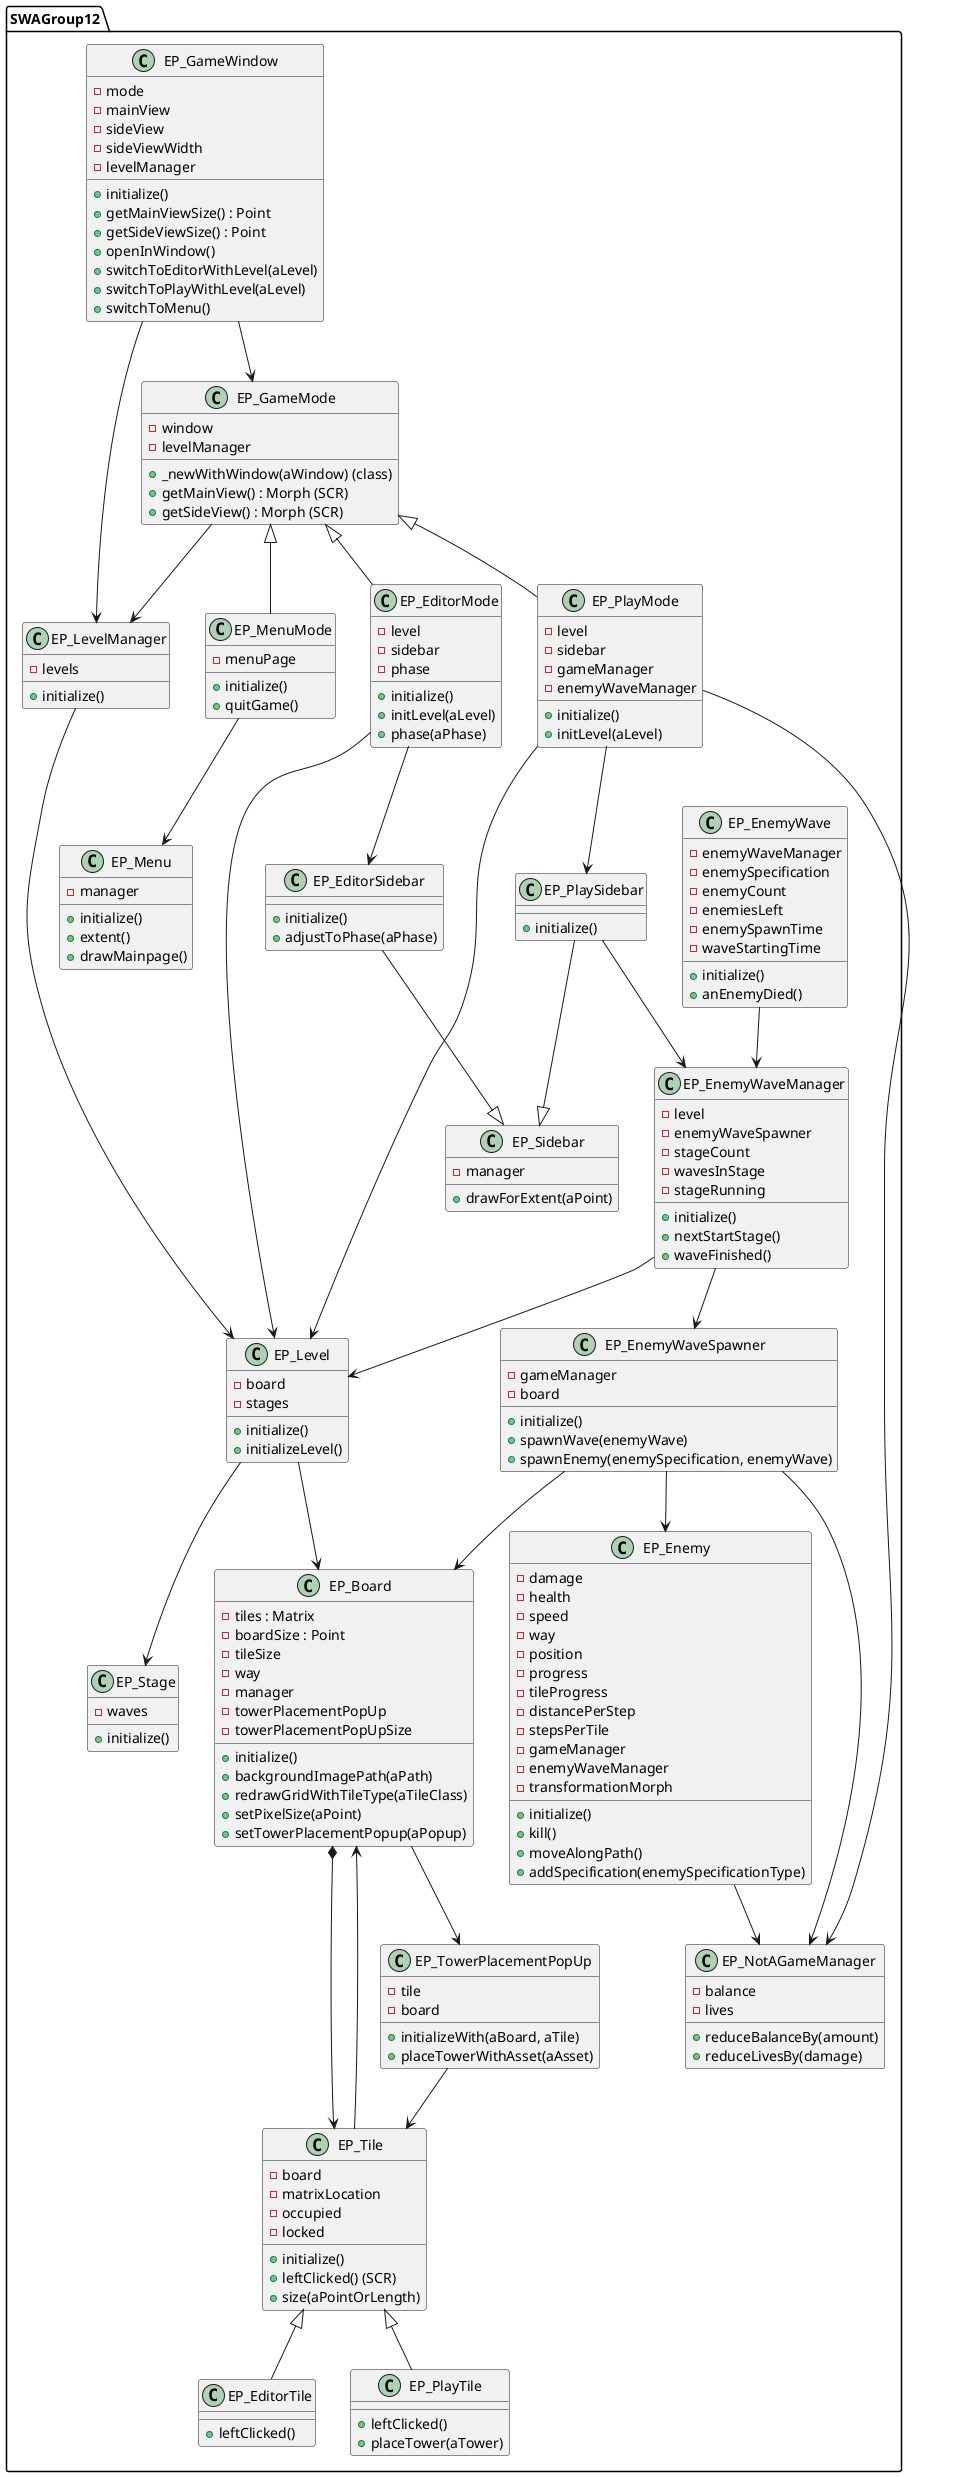 @startuml

package SWAGroup12 {


    class EP_Board {
        -tiles : Matrix
        -boardSize : Point
        -tileSize
        -way
        -manager
        -towerPlacementPopUp
        -towerPlacementPopUpSize
        +initialize()
        +backgroundImagePath(aPath)
        +redrawGridWithTileType(aTileClass)
        +setPixelSize(aPoint)
        +setTowerPlacementPopup(aPopup)
    }

    class EP_Tile {
        -board
        -matrixLocation
        -occupied
        -locked
        +initialize()
        +leftClicked() (SCR)
        +size(aPointOrLength)
    }

    class EP_EditorTile {
        +leftClicked()
    }
    class EP_PlayTile {
        +leftClicked()
        +placeTower(aTower)
    }

    class EP_Enemy {
        -damage
        -health
        -speed
        -way
        -position
        -progress
        -tileProgress
        -distancePerStep
        -stepsPerTile
        -gameManager
        -enemyWaveManager
        -transformationMorph
        +initialize()
        +kill()
        +moveAlongPath()
        +addSpecification(enemySpecificationType)
    }

    class EP_EnemyWaveSpawner {
        -gameManager
        -board
        +initialize()
        +spawnWave(enemyWave)
        +spawnEnemy(enemySpecification, enemyWave)
    }

    class EP_EnemyWave {
        -enemyWaveManager
        -enemySpecification
        -enemyCount
        -enemiesLeft
        -enemySpawnTime
        -waveStartingTime
        +initialize()
        +anEnemyDied()
    }

    class EP_EnemyWaveManager {
        -level
        -enemyWaveSpawner
        -stageCount
        -wavesInStage
        -stageRunning
        +initialize()
        +nextStartStage()
        +waveFinished()
    }

    class EP_Stage {
        -waves
        +initialize()
    }

    class EP_TowerPlacementPopUp {
        -tile
        -board
        +initializeWith(aBoard, aTile)
        +placeTowerWithAsset(aAsset)
    }

    class EP_GameMode {
        -window
        -levelManager
        +_newWithWindow(aWindow) (class)
        +getMainView() : Morph (SCR)
        +getSideView() : Morph (SCR)
    }

    class EP_MenuMode {
        -menuPage
        +initialize()
        +quitGame()
    }

    class EP_PlayMode {
        -level
        -sidebar
        -gameManager
        -enemyWaveManager
        +initialize()
        +initLevel(aLevel)
    }

    class EP_EditorMode {
        -level
        -sidebar
        -phase
        +initialize()
        +initLevel(aLevel)
        +phase(aPhase)
    }

    class EP_Sidebar {
        -manager
        +drawForExtent(aPoint)
    }

    class EP_EditorSidebar {
        +initialize()
        +adjustToPhase(aPhase)
    }

    class EP_PlaySidebar {
        +initialize()
    }

    class EP_GameWindow {
        -mode
        -mainView
        -sideView
        -sideViewWidth
        -levelManager
        +initialize()
        +getMainViewSize() : Point
        +getSideViewSize() : Point
        +openInWindow()
        +switchToEditorWithLevel(aLevel)
        +switchToPlayWithLevel(aLevel)
        +switchToMenu()
    }

    class EP_Menu {
        -manager
        +initialize()
        +extent()
        +drawMainpage()
    }

    class EP_NotAGameManager {
        -balance
        -lives
        +reduceBalanceBy(amount)
        +reduceLivesBy(damage)
    }

    class EP_Level {
        -board
        -stages
        +initialize()
        +initializeLevel()
    }

    class EP_LevelManager {
        -levels
        +initialize()
    }

    EP_LevelManager --> EP_Level

    EP_Level --> EP_Board
    EP_Level --> EP_Stage

    EP_Enemy --> EP_NotAGameManager

    EP_EnemyWaveSpawner --> EP_Board
    EP_EnemyWaveSpawner --> EP_NotAGameManager
    EP_EnemyWaveSpawner --> EP_Enemy

    EP_EnemyWaveManager --> EP_EnemyWaveSpawner
    EP_EnemyWaveManager --> EP_Level

    EP_EnemyWave --> EP_EnemyWaveManager

    EP_GameWindow --> EP_GameMode
    EP_GameWindow --> EP_LevelManager

    EP_Board *--> EP_Tile
    EP_Board --> EP_TowerPlacementPopUp

    EP_GameMode --> EP_LevelManager
    EP_GameMode <|-- EP_MenuMode
    EP_GameMode <|-- EP_EditorMode
    EP_GameMode <|-- EP_PlayMode

    EP_MenuMode --> EP_Menu
    
    EP_PlayMode --> EP_Level
    EP_PlayMode --> EP_PlaySidebar

    EP_EditorMode --> EP_Level
    EP_EditorMode --> EP_EditorSidebar

    EP_PlayMode --> EP_NotAGameManager
    EP_TowerPlacementPopUp --> EP_Tile
    
    EP_Tile --> EP_Board
    EP_Tile <|-- EP_PlayTile
    EP_Tile <|-- EP_EditorTile

    EP_EditorSidebar --|> EP_Sidebar 
    EP_PlaySidebar --|> EP_Sidebar
    EP_PlaySidebar --> EP_EnemyWaveManager
}

@enduml

